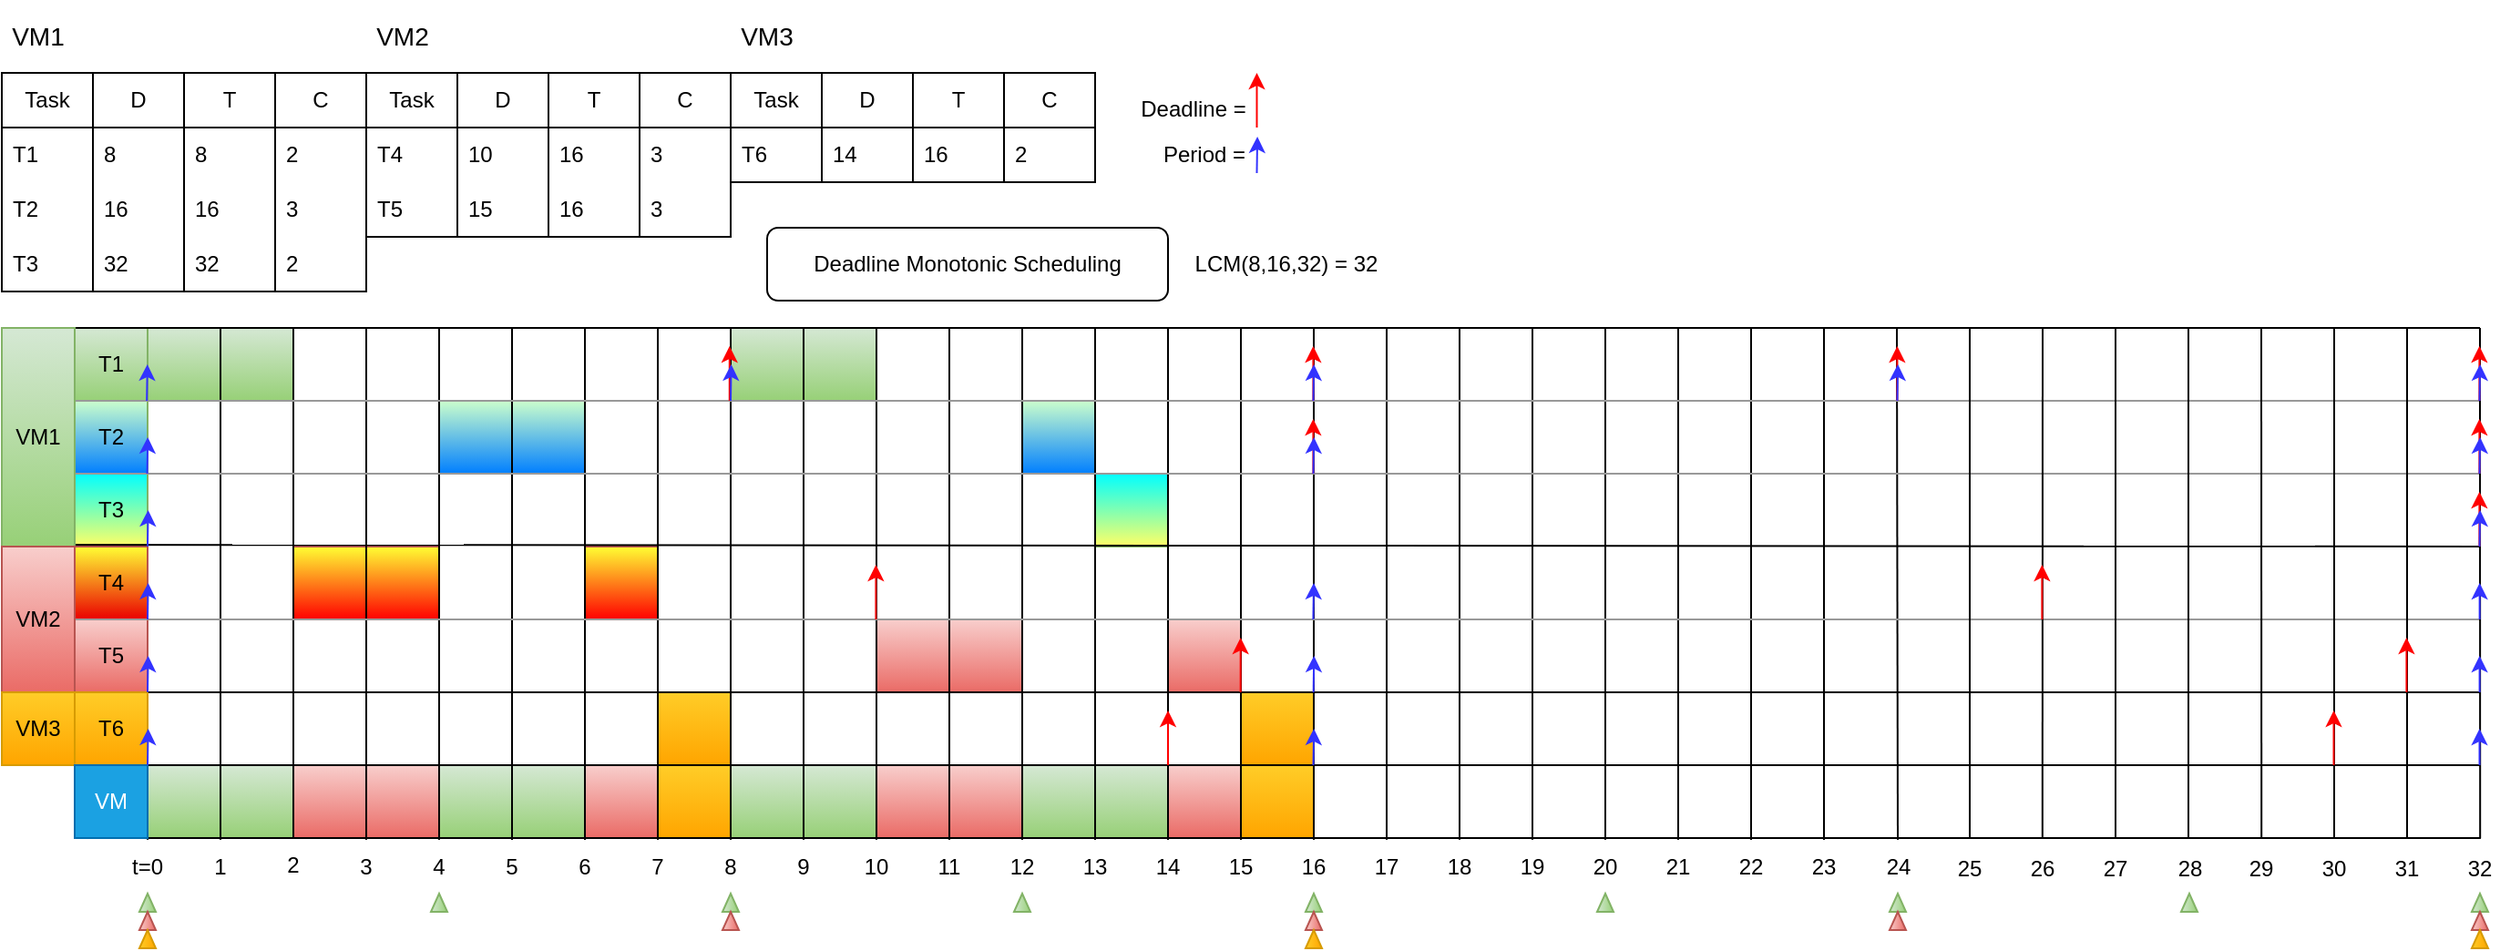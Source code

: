 <mxfile version="22.1.2" type="device">
  <diagram name="Sida-1" id="GobTt-RS--pORhR9vmgH">
    <mxGraphModel dx="1833" dy="1348" grid="1" gridSize="10" guides="1" tooltips="1" connect="1" arrows="1" fold="1" page="1" pageScale="1" pageWidth="827" pageHeight="1169" math="0" shadow="0">
      <root>
        <mxCell id="0" />
        <mxCell id="1" parent="0" />
        <mxCell id="44WOxGmHKzuXjckWjRpJ-159" value="" style="rounded=0;whiteSpace=wrap;html=1;fillColor=#ffcd28;gradientColor=#ffa500;strokeColor=#d79b00;" vertex="1" parent="1">
          <mxGeometry x="720" y="480" width="40" height="40" as="geometry" />
        </mxCell>
        <mxCell id="44WOxGmHKzuXjckWjRpJ-158" value="" style="rounded=0;whiteSpace=wrap;html=1;fillColor=#ffcd28;gradientColor=#ffa500;strokeColor=#d79b00;" vertex="1" parent="1">
          <mxGeometry x="400" y="480" width="40" height="40" as="geometry" />
        </mxCell>
        <mxCell id="44WOxGmHKzuXjckWjRpJ-157" value="" style="rounded=0;whiteSpace=wrap;html=1;fillColor=#f8cecc;gradientColor=#ea6b66;strokeColor=#b85450;" vertex="1" parent="1">
          <mxGeometry x="680" y="440" width="40" height="40" as="geometry" />
        </mxCell>
        <mxCell id="44WOxGmHKzuXjckWjRpJ-156" value="" style="rounded=0;whiteSpace=wrap;html=1;fillColor=#f8cecc;gradientColor=#ea6b66;strokeColor=#b85450;" vertex="1" parent="1">
          <mxGeometry x="520" y="440" width="80" height="40" as="geometry" />
        </mxCell>
        <mxCell id="44WOxGmHKzuXjckWjRpJ-155" value="" style="text;html=1;strokeColor=#82b366;fillColor=#00FFFF;align=center;verticalAlign=middle;whiteSpace=wrap;rounded=0;gradientColor=#FFFF66;" vertex="1" parent="1">
          <mxGeometry x="640" y="360" width="40" height="40" as="geometry" />
        </mxCell>
        <mxCell id="44WOxGmHKzuXjckWjRpJ-154" value="" style="rounded=0;whiteSpace=wrap;html=1;fillColor=#d5e8d4;gradientColor=#97d077;strokeColor=#82b366;" vertex="1" parent="1">
          <mxGeometry x="440" y="280" width="80" height="40" as="geometry" />
        </mxCell>
        <mxCell id="44WOxGmHKzuXjckWjRpJ-151" value="" style="text;html=1;strokeColor=#82b366;fillColor=#CCFFCC;align=center;verticalAlign=middle;whiteSpace=wrap;rounded=0;gradientColor=#007FFF;" vertex="1" parent="1">
          <mxGeometry x="600" y="320" width="40" height="40" as="geometry" />
        </mxCell>
        <mxCell id="44WOxGmHKzuXjckWjRpJ-150" value="" style="text;html=1;strokeColor=#82b366;fillColor=#CCFFCC;align=center;verticalAlign=middle;whiteSpace=wrap;rounded=0;gradientColor=#007FFF;" vertex="1" parent="1">
          <mxGeometry x="280" y="320" width="80" height="40" as="geometry" />
        </mxCell>
        <mxCell id="44WOxGmHKzuXjckWjRpJ-148" value="" style="rounded=0;whiteSpace=wrap;html=1;fillColor=#FFFF33;gradientColor=#FF0000;strokeColor=#b85450;" vertex="1" parent="1">
          <mxGeometry x="360" y="400" width="40" height="40" as="geometry" />
        </mxCell>
        <mxCell id="44WOxGmHKzuXjckWjRpJ-147" value="" style="rounded=0;whiteSpace=wrap;html=1;fillColor=#FFFF33;gradientColor=#FF0000;strokeColor=#b85450;" vertex="1" parent="1">
          <mxGeometry x="200" y="400" width="80" height="40" as="geometry" />
        </mxCell>
        <mxCell id="44WOxGmHKzuXjckWjRpJ-140" value="" style="rounded=0;whiteSpace=wrap;html=1;fillColor=#d5e8d4;gradientColor=#97d077;strokeColor=#82b366;" vertex="1" parent="1">
          <mxGeometry x="120" y="280" width="80" height="40" as="geometry" />
        </mxCell>
        <mxCell id="44WOxGmHKzuXjckWjRpJ-139" value="" style="rounded=0;whiteSpace=wrap;html=1;fillColor=#ffcd28;gradientColor=#ffa500;strokeColor=#d79b00;" vertex="1" parent="1">
          <mxGeometry x="720" y="520" width="40" height="40" as="geometry" />
        </mxCell>
        <mxCell id="44WOxGmHKzuXjckWjRpJ-138" value="" style="rounded=0;whiteSpace=wrap;html=1;fillColor=#f8cecc;gradientColor=#ea6b66;strokeColor=#b85450;" vertex="1" parent="1">
          <mxGeometry x="680" y="520" width="40" height="40" as="geometry" />
        </mxCell>
        <mxCell id="44WOxGmHKzuXjckWjRpJ-137" value="" style="rounded=0;whiteSpace=wrap;html=1;fillColor=#d5e8d4;gradientColor=#97d077;strokeColor=#82b366;" vertex="1" parent="1">
          <mxGeometry x="600" y="520" width="80" height="40" as="geometry" />
        </mxCell>
        <mxCell id="44WOxGmHKzuXjckWjRpJ-136" value="" style="rounded=0;whiteSpace=wrap;html=1;fillColor=#f8cecc;gradientColor=#ea6b66;strokeColor=#b85450;" vertex="1" parent="1">
          <mxGeometry x="520" y="520" width="80" height="40" as="geometry" />
        </mxCell>
        <mxCell id="44WOxGmHKzuXjckWjRpJ-135" value="" style="rounded=0;whiteSpace=wrap;html=1;fillColor=#d5e8d4;gradientColor=#97d077;strokeColor=#82b366;" vertex="1" parent="1">
          <mxGeometry x="440" y="520" width="80" height="40" as="geometry" />
        </mxCell>
        <mxCell id="44WOxGmHKzuXjckWjRpJ-134" value="" style="rounded=0;whiteSpace=wrap;html=1;fillColor=#ffcd28;gradientColor=#ffa500;strokeColor=#d79b00;" vertex="1" parent="1">
          <mxGeometry x="400" y="520" width="40" height="40" as="geometry" />
        </mxCell>
        <mxCell id="44WOxGmHKzuXjckWjRpJ-133" value="" style="rounded=0;whiteSpace=wrap;html=1;fillColor=#f8cecc;gradientColor=#ea6b66;strokeColor=#b85450;" vertex="1" parent="1">
          <mxGeometry x="360" y="520" width="40" height="40" as="geometry" />
        </mxCell>
        <mxCell id="44WOxGmHKzuXjckWjRpJ-132" value="" style="rounded=0;whiteSpace=wrap;html=1;fillColor=#d5e8d4;gradientColor=#97d077;strokeColor=#82b366;" vertex="1" parent="1">
          <mxGeometry x="280" y="520" width="80" height="40" as="geometry" />
        </mxCell>
        <mxCell id="44WOxGmHKzuXjckWjRpJ-131" value="" style="rounded=0;whiteSpace=wrap;html=1;fillColor=#f8cecc;gradientColor=#ea6b66;strokeColor=#b85450;" vertex="1" parent="1">
          <mxGeometry x="200" y="520" width="80" height="40" as="geometry" />
        </mxCell>
        <mxCell id="44WOxGmHKzuXjckWjRpJ-128" value="" style="rounded=0;whiteSpace=wrap;html=1;fillColor=#d5e8d4;gradientColor=#97d077;strokeColor=#82b366;" vertex="1" parent="1">
          <mxGeometry x="120" y="520" width="80" height="40" as="geometry" />
        </mxCell>
        <mxCell id="tpsmbxpAlYxkeYRu7eqF-1" value="" style="endArrow=none;html=1;rounded=0;exitX=0.5;exitY=0;exitDx=0;exitDy=0;" parent="1" source="tpsmbxpAlYxkeYRu7eqF-59" edge="1">
          <mxGeometry width="50" height="50" relative="1" as="geometry">
            <mxPoint x="120" y="440" as="sourcePoint" />
            <mxPoint x="120" y="280" as="targetPoint" />
            <Array as="points" />
          </mxGeometry>
        </mxCell>
        <mxCell id="tpsmbxpAlYxkeYRu7eqF-2" value="" style="endArrow=none;html=1;rounded=0;exitX=0.5;exitY=0;exitDx=0;exitDy=0;" parent="1" source="tpsmbxpAlYxkeYRu7eqF-60" edge="1">
          <mxGeometry width="50" height="50" relative="1" as="geometry">
            <mxPoint x="160" y="440" as="sourcePoint" />
            <mxPoint x="160" y="280" as="targetPoint" />
            <Array as="points" />
          </mxGeometry>
        </mxCell>
        <mxCell id="tpsmbxpAlYxkeYRu7eqF-3" value="" style="endArrow=none;html=1;rounded=0;exitX=0.5;exitY=0;exitDx=0;exitDy=0;" parent="1" source="tpsmbxpAlYxkeYRu7eqF-61" edge="1">
          <mxGeometry width="50" height="50" relative="1" as="geometry">
            <mxPoint x="200" y="440" as="sourcePoint" />
            <mxPoint x="200" y="280" as="targetPoint" />
            <Array as="points" />
          </mxGeometry>
        </mxCell>
        <mxCell id="tpsmbxpAlYxkeYRu7eqF-4" value="" style="endArrow=none;html=1;rounded=0;exitX=0.5;exitY=0;exitDx=0;exitDy=0;" parent="1" source="tpsmbxpAlYxkeYRu7eqF-62" edge="1">
          <mxGeometry width="50" height="50" relative="1" as="geometry">
            <mxPoint x="240" y="440" as="sourcePoint" />
            <mxPoint x="240" y="280" as="targetPoint" />
            <Array as="points" />
          </mxGeometry>
        </mxCell>
        <mxCell id="tpsmbxpAlYxkeYRu7eqF-5" value="" style="endArrow=none;html=1;rounded=0;exitX=0.5;exitY=0;exitDx=0;exitDy=0;" parent="1" source="tpsmbxpAlYxkeYRu7eqF-63" edge="1">
          <mxGeometry width="50" height="50" relative="1" as="geometry">
            <mxPoint x="280" y="440" as="sourcePoint" />
            <mxPoint x="280" y="280" as="targetPoint" />
            <Array as="points" />
          </mxGeometry>
        </mxCell>
        <mxCell id="tpsmbxpAlYxkeYRu7eqF-6" value="" style="endArrow=none;html=1;rounded=0;exitX=0.5;exitY=0;exitDx=0;exitDy=0;" parent="1" source="tpsmbxpAlYxkeYRu7eqF-64" edge="1">
          <mxGeometry width="50" height="50" relative="1" as="geometry">
            <mxPoint x="320" y="440" as="sourcePoint" />
            <mxPoint x="320" y="280" as="targetPoint" />
            <Array as="points" />
          </mxGeometry>
        </mxCell>
        <mxCell id="tpsmbxpAlYxkeYRu7eqF-7" value="" style="endArrow=none;html=1;rounded=0;exitX=0.5;exitY=0;exitDx=0;exitDy=0;" parent="1" source="tpsmbxpAlYxkeYRu7eqF-65" edge="1">
          <mxGeometry width="50" height="50" relative="1" as="geometry">
            <mxPoint x="360" y="440" as="sourcePoint" />
            <mxPoint x="360" y="280" as="targetPoint" />
            <Array as="points" />
          </mxGeometry>
        </mxCell>
        <mxCell id="tpsmbxpAlYxkeYRu7eqF-8" value="" style="endArrow=none;html=1;rounded=0;exitX=0.5;exitY=0;exitDx=0;exitDy=0;" parent="1" source="tpsmbxpAlYxkeYRu7eqF-66" edge="1">
          <mxGeometry width="50" height="50" relative="1" as="geometry">
            <mxPoint x="400" y="440" as="sourcePoint" />
            <mxPoint x="400" y="280" as="targetPoint" />
            <Array as="points" />
          </mxGeometry>
        </mxCell>
        <mxCell id="tpsmbxpAlYxkeYRu7eqF-9" value="" style="endArrow=none;html=1;rounded=0;exitX=0.5;exitY=0;exitDx=0;exitDy=0;" parent="1" source="tpsmbxpAlYxkeYRu7eqF-67" edge="1">
          <mxGeometry width="50" height="50" relative="1" as="geometry">
            <mxPoint x="440" y="440" as="sourcePoint" />
            <mxPoint x="440" y="280" as="targetPoint" />
            <Array as="points" />
          </mxGeometry>
        </mxCell>
        <mxCell id="tpsmbxpAlYxkeYRu7eqF-10" value="" style="endArrow=none;html=1;rounded=0;exitX=0.5;exitY=0;exitDx=0;exitDy=0;" parent="1" source="tpsmbxpAlYxkeYRu7eqF-68" edge="1">
          <mxGeometry width="50" height="50" relative="1" as="geometry">
            <mxPoint x="480" y="440" as="sourcePoint" />
            <mxPoint x="480" y="280" as="targetPoint" />
            <Array as="points" />
          </mxGeometry>
        </mxCell>
        <mxCell id="tpsmbxpAlYxkeYRu7eqF-11" value="" style="endArrow=none;html=1;rounded=0;exitX=0.5;exitY=0;exitDx=0;exitDy=0;" parent="1" source="tpsmbxpAlYxkeYRu7eqF-69" edge="1">
          <mxGeometry width="50" height="50" relative="1" as="geometry">
            <mxPoint x="520" y="440" as="sourcePoint" />
            <mxPoint x="520" y="280" as="targetPoint" />
            <Array as="points" />
          </mxGeometry>
        </mxCell>
        <mxCell id="tpsmbxpAlYxkeYRu7eqF-12" value="" style="endArrow=none;html=1;rounded=0;exitX=0.5;exitY=0;exitDx=0;exitDy=0;" parent="1" source="tpsmbxpAlYxkeYRu7eqF-70" edge="1">
          <mxGeometry width="50" height="50" relative="1" as="geometry">
            <mxPoint x="560" y="440" as="sourcePoint" />
            <mxPoint x="560" y="280" as="targetPoint" />
            <Array as="points" />
          </mxGeometry>
        </mxCell>
        <mxCell id="tpsmbxpAlYxkeYRu7eqF-13" value="" style="endArrow=none;html=1;rounded=0;exitX=0.5;exitY=0;exitDx=0;exitDy=0;" parent="1" source="tpsmbxpAlYxkeYRu7eqF-71" edge="1">
          <mxGeometry width="50" height="50" relative="1" as="geometry">
            <mxPoint x="600" y="440" as="sourcePoint" />
            <mxPoint x="600" y="280" as="targetPoint" />
            <Array as="points" />
          </mxGeometry>
        </mxCell>
        <mxCell id="tpsmbxpAlYxkeYRu7eqF-14" value="" style="endArrow=none;html=1;rounded=0;exitX=0.5;exitY=0;exitDx=0;exitDy=0;" parent="1" source="tpsmbxpAlYxkeYRu7eqF-72" edge="1">
          <mxGeometry width="50" height="50" relative="1" as="geometry">
            <mxPoint x="640" y="440" as="sourcePoint" />
            <mxPoint x="640" y="280" as="targetPoint" />
            <Array as="points" />
          </mxGeometry>
        </mxCell>
        <mxCell id="tpsmbxpAlYxkeYRu7eqF-15" value="" style="endArrow=none;html=1;rounded=0;exitX=0.5;exitY=0;exitDx=0;exitDy=0;" parent="1" source="tpsmbxpAlYxkeYRu7eqF-73" edge="1">
          <mxGeometry width="50" height="50" relative="1" as="geometry">
            <mxPoint x="680" y="440" as="sourcePoint" />
            <mxPoint x="680" y="280" as="targetPoint" />
            <Array as="points" />
          </mxGeometry>
        </mxCell>
        <mxCell id="tpsmbxpAlYxkeYRu7eqF-16" value="" style="endArrow=none;html=1;rounded=0;exitX=0.5;exitY=0;exitDx=0;exitDy=0;" parent="1" source="tpsmbxpAlYxkeYRu7eqF-74" edge="1">
          <mxGeometry width="50" height="50" relative="1" as="geometry">
            <mxPoint x="720" y="440" as="sourcePoint" />
            <mxPoint x="720" y="280" as="targetPoint" />
            <Array as="points" />
          </mxGeometry>
        </mxCell>
        <mxCell id="tpsmbxpAlYxkeYRu7eqF-17" value="" style="endArrow=none;html=1;rounded=0;exitX=0.5;exitY=0;exitDx=0;exitDy=0;" parent="1" source="tpsmbxpAlYxkeYRu7eqF-75" edge="1">
          <mxGeometry width="50" height="50" relative="1" as="geometry">
            <mxPoint x="760" y="440" as="sourcePoint" />
            <mxPoint x="760" y="280" as="targetPoint" />
            <Array as="points" />
          </mxGeometry>
        </mxCell>
        <mxCell id="tpsmbxpAlYxkeYRu7eqF-18" value="" style="endArrow=none;html=1;rounded=0;exitX=0.5;exitY=0;exitDx=0;exitDy=0;" parent="1" source="tpsmbxpAlYxkeYRu7eqF-76" edge="1">
          <mxGeometry width="50" height="50" relative="1" as="geometry">
            <mxPoint x="800" y="440" as="sourcePoint" />
            <mxPoint x="800" y="280" as="targetPoint" />
            <Array as="points" />
          </mxGeometry>
        </mxCell>
        <mxCell id="tpsmbxpAlYxkeYRu7eqF-19" value="" style="endArrow=none;html=1;rounded=0;exitX=0.5;exitY=0;exitDx=0;exitDy=0;" parent="1" source="tpsmbxpAlYxkeYRu7eqF-77" edge="1">
          <mxGeometry width="50" height="50" relative="1" as="geometry">
            <mxPoint x="840" y="440" as="sourcePoint" />
            <mxPoint x="840" y="280" as="targetPoint" />
            <Array as="points" />
          </mxGeometry>
        </mxCell>
        <mxCell id="tpsmbxpAlYxkeYRu7eqF-20" value="" style="endArrow=none;html=1;rounded=0;exitX=0.5;exitY=0;exitDx=0;exitDy=0;" parent="1" source="tpsmbxpAlYxkeYRu7eqF-78" edge="1">
          <mxGeometry width="50" height="50" relative="1" as="geometry">
            <mxPoint x="880" y="440" as="sourcePoint" />
            <mxPoint x="880" y="280" as="targetPoint" />
            <Array as="points" />
          </mxGeometry>
        </mxCell>
        <mxCell id="tpsmbxpAlYxkeYRu7eqF-21" value="" style="endArrow=none;html=1;rounded=0;exitX=0.5;exitY=0;exitDx=0;exitDy=0;" parent="1" source="tpsmbxpAlYxkeYRu7eqF-79" edge="1">
          <mxGeometry width="50" height="50" relative="1" as="geometry">
            <mxPoint x="920" y="440" as="sourcePoint" />
            <mxPoint x="920" y="280" as="targetPoint" />
            <Array as="points" />
          </mxGeometry>
        </mxCell>
        <mxCell id="tpsmbxpAlYxkeYRu7eqF-22" value="" style="endArrow=none;html=1;rounded=0;exitX=0.5;exitY=0;exitDx=0;exitDy=0;" parent="1" source="tpsmbxpAlYxkeYRu7eqF-80" edge="1">
          <mxGeometry width="50" height="50" relative="1" as="geometry">
            <mxPoint x="960" y="440" as="sourcePoint" />
            <mxPoint x="960" y="280" as="targetPoint" />
            <Array as="points" />
          </mxGeometry>
        </mxCell>
        <mxCell id="tpsmbxpAlYxkeYRu7eqF-23" value="" style="endArrow=none;html=1;rounded=0;exitX=0.5;exitY=0;exitDx=0;exitDy=0;" parent="1" source="tpsmbxpAlYxkeYRu7eqF-81" edge="1">
          <mxGeometry width="50" height="50" relative="1" as="geometry">
            <mxPoint x="1000" y="440" as="sourcePoint" />
            <mxPoint x="1000" y="280" as="targetPoint" />
            <Array as="points" />
          </mxGeometry>
        </mxCell>
        <mxCell id="tpsmbxpAlYxkeYRu7eqF-24" value="" style="endArrow=none;html=1;rounded=0;exitX=0.5;exitY=0;exitDx=0;exitDy=0;" parent="1" source="tpsmbxpAlYxkeYRu7eqF-82" edge="1">
          <mxGeometry width="50" height="50" relative="1" as="geometry">
            <mxPoint x="1040" y="440" as="sourcePoint" />
            <mxPoint x="1040" y="280" as="targetPoint" />
            <Array as="points" />
          </mxGeometry>
        </mxCell>
        <mxCell id="tpsmbxpAlYxkeYRu7eqF-25" value="" style="endArrow=none;html=1;rounded=0;exitX=0.5;exitY=0;exitDx=0;exitDy=0;" parent="1" source="tpsmbxpAlYxkeYRu7eqF-83" edge="1">
          <mxGeometry width="50" height="50" relative="1" as="geometry">
            <mxPoint x="1080" y="440" as="sourcePoint" />
            <mxPoint x="1080" y="280" as="targetPoint" />
            <Array as="points" />
          </mxGeometry>
        </mxCell>
        <mxCell id="tpsmbxpAlYxkeYRu7eqF-32" value="T1" style="text;html=1;strokeColor=#82b366;fillColor=#d5e8d4;align=center;verticalAlign=middle;whiteSpace=wrap;rounded=0;gradientColor=#97d077;" parent="1" vertex="1">
          <mxGeometry x="80" y="280" width="40" height="40" as="geometry" />
        </mxCell>
        <mxCell id="tpsmbxpAlYxkeYRu7eqF-33" value="T2" style="text;html=1;strokeColor=#82b366;fillColor=#CCFFCC;align=center;verticalAlign=middle;whiteSpace=wrap;rounded=0;gradientColor=#007FFF;" parent="1" vertex="1">
          <mxGeometry x="80" y="320" width="40" height="40" as="geometry" />
        </mxCell>
        <mxCell id="tpsmbxpAlYxkeYRu7eqF-34" value="T3" style="text;html=1;strokeColor=#82b366;fillColor=#00FFFF;align=center;verticalAlign=middle;whiteSpace=wrap;rounded=0;gradientColor=#FFFF66;" parent="1" vertex="1">
          <mxGeometry x="80" y="360" width="40" height="40" as="geometry" />
        </mxCell>
        <mxCell id="tpsmbxpAlYxkeYRu7eqF-35" value="Task" style="swimlane;fontStyle=0;childLayout=stackLayout;horizontal=1;startSize=30;horizontalStack=0;resizeParent=1;resizeParentMax=0;resizeLast=0;collapsible=1;marginBottom=0;whiteSpace=wrap;html=1;align=center;" parent="1" vertex="1">
          <mxGeometry x="40" y="140" width="50" height="120" as="geometry" />
        </mxCell>
        <mxCell id="tpsmbxpAlYxkeYRu7eqF-36" value="T1" style="text;strokeColor=none;fillColor=none;align=left;verticalAlign=middle;spacingLeft=4;spacingRight=4;overflow=hidden;points=[[0,0.5],[1,0.5]];portConstraint=eastwest;rotatable=0;whiteSpace=wrap;html=1;" parent="tpsmbxpAlYxkeYRu7eqF-35" vertex="1">
          <mxGeometry y="30" width="50" height="30" as="geometry" />
        </mxCell>
        <mxCell id="tpsmbxpAlYxkeYRu7eqF-37" value="T2" style="text;strokeColor=none;fillColor=none;align=left;verticalAlign=middle;spacingLeft=4;spacingRight=4;overflow=hidden;points=[[0,0.5],[1,0.5]];portConstraint=eastwest;rotatable=0;whiteSpace=wrap;html=1;" parent="tpsmbxpAlYxkeYRu7eqF-35" vertex="1">
          <mxGeometry y="60" width="50" height="30" as="geometry" />
        </mxCell>
        <mxCell id="tpsmbxpAlYxkeYRu7eqF-38" value="T3" style="text;strokeColor=none;fillColor=none;align=left;verticalAlign=middle;spacingLeft=4;spacingRight=4;overflow=hidden;points=[[0,0.5],[1,0.5]];portConstraint=eastwest;rotatable=0;whiteSpace=wrap;html=1;" parent="tpsmbxpAlYxkeYRu7eqF-35" vertex="1">
          <mxGeometry y="90" width="50" height="30" as="geometry" />
        </mxCell>
        <mxCell id="tpsmbxpAlYxkeYRu7eqF-39" value="T" style="swimlane;fontStyle=0;childLayout=stackLayout;horizontal=1;startSize=30;horizontalStack=0;resizeParent=1;resizeParentMax=0;resizeLast=0;collapsible=1;marginBottom=0;whiteSpace=wrap;html=1;" parent="1" vertex="1">
          <mxGeometry x="140" y="140" width="50" height="120" as="geometry" />
        </mxCell>
        <mxCell id="tpsmbxpAlYxkeYRu7eqF-40" value="8" style="text;strokeColor=none;fillColor=none;align=left;verticalAlign=middle;spacingLeft=4;spacingRight=4;overflow=hidden;points=[[0,0.5],[1,0.5]];portConstraint=eastwest;rotatable=0;whiteSpace=wrap;html=1;" parent="tpsmbxpAlYxkeYRu7eqF-39" vertex="1">
          <mxGeometry y="30" width="50" height="30" as="geometry" />
        </mxCell>
        <mxCell id="tpsmbxpAlYxkeYRu7eqF-41" value="16" style="text;strokeColor=none;fillColor=none;align=left;verticalAlign=middle;spacingLeft=4;spacingRight=4;overflow=hidden;points=[[0,0.5],[1,0.5]];portConstraint=eastwest;rotatable=0;whiteSpace=wrap;html=1;" parent="tpsmbxpAlYxkeYRu7eqF-39" vertex="1">
          <mxGeometry y="60" width="50" height="30" as="geometry" />
        </mxCell>
        <mxCell id="tpsmbxpAlYxkeYRu7eqF-42" value="32" style="text;strokeColor=none;fillColor=none;align=left;verticalAlign=middle;spacingLeft=4;spacingRight=4;overflow=hidden;points=[[0,0.5],[1,0.5]];portConstraint=eastwest;rotatable=0;whiteSpace=wrap;html=1;" parent="tpsmbxpAlYxkeYRu7eqF-39" vertex="1">
          <mxGeometry y="90" width="50" height="30" as="geometry" />
        </mxCell>
        <mxCell id="tpsmbxpAlYxkeYRu7eqF-43" value="D" style="swimlane;fontStyle=0;childLayout=stackLayout;horizontal=1;startSize=30;horizontalStack=0;resizeParent=1;resizeParentMax=0;resizeLast=0;collapsible=1;marginBottom=0;whiteSpace=wrap;html=1;" parent="1" vertex="1">
          <mxGeometry x="90" y="140" width="50" height="120" as="geometry" />
        </mxCell>
        <mxCell id="tpsmbxpAlYxkeYRu7eqF-44" value="8" style="text;strokeColor=none;fillColor=none;align=left;verticalAlign=middle;spacingLeft=4;spacingRight=4;overflow=hidden;points=[[0,0.5],[1,0.5]];portConstraint=eastwest;rotatable=0;whiteSpace=wrap;html=1;" parent="tpsmbxpAlYxkeYRu7eqF-43" vertex="1">
          <mxGeometry y="30" width="50" height="30" as="geometry" />
        </mxCell>
        <mxCell id="tpsmbxpAlYxkeYRu7eqF-45" value="16" style="text;strokeColor=none;fillColor=none;align=left;verticalAlign=middle;spacingLeft=4;spacingRight=4;overflow=hidden;points=[[0,0.5],[1,0.5]];portConstraint=eastwest;rotatable=0;whiteSpace=wrap;html=1;" parent="tpsmbxpAlYxkeYRu7eqF-43" vertex="1">
          <mxGeometry y="60" width="50" height="30" as="geometry" />
        </mxCell>
        <mxCell id="tpsmbxpAlYxkeYRu7eqF-46" value="32" style="text;strokeColor=none;fillColor=none;align=left;verticalAlign=middle;spacingLeft=4;spacingRight=4;overflow=hidden;points=[[0,0.5],[1,0.5]];portConstraint=eastwest;rotatable=0;whiteSpace=wrap;html=1;" parent="tpsmbxpAlYxkeYRu7eqF-43" vertex="1">
          <mxGeometry y="90" width="50" height="30" as="geometry" />
        </mxCell>
        <mxCell id="tpsmbxpAlYxkeYRu7eqF-47" value="LCM(8,16,32) = 32" style="text;html=1;strokeColor=none;fillColor=none;align=center;verticalAlign=middle;whiteSpace=wrap;rounded=0;" parent="1" vertex="1">
          <mxGeometry x="690.0" y="230" width="110" height="30" as="geometry" />
        </mxCell>
        <mxCell id="tpsmbxpAlYxkeYRu7eqF-58" value="&lt;font style=&quot;font-size: 14px;&quot;&gt;VM1&lt;/font&gt;" style="text;html=1;strokeColor=none;fillColor=none;align=center;verticalAlign=middle;whiteSpace=wrap;rounded=0;" parent="1" vertex="1">
          <mxGeometry x="40" y="100" width="40" height="40" as="geometry" />
        </mxCell>
        <mxCell id="tpsmbxpAlYxkeYRu7eqF-59" value="t=0" style="text;html=1;strokeColor=none;fillColor=none;align=center;verticalAlign=middle;whiteSpace=wrap;rounded=0;" parent="1" vertex="1">
          <mxGeometry x="100" y="561" width="40" height="30" as="geometry" />
        </mxCell>
        <mxCell id="tpsmbxpAlYxkeYRu7eqF-60" value="1" style="text;html=1;strokeColor=none;fillColor=none;align=center;verticalAlign=middle;whiteSpace=wrap;rounded=0;" parent="1" vertex="1">
          <mxGeometry x="150" y="561" width="20" height="30" as="geometry" />
        </mxCell>
        <mxCell id="tpsmbxpAlYxkeYRu7eqF-61" value="2" style="text;html=1;strokeColor=none;fillColor=none;align=center;verticalAlign=middle;whiteSpace=wrap;rounded=0;" parent="1" vertex="1">
          <mxGeometry x="190" y="560" width="20" height="30" as="geometry" />
        </mxCell>
        <mxCell id="tpsmbxpAlYxkeYRu7eqF-62" value="3" style="text;html=1;strokeColor=none;fillColor=none;align=center;verticalAlign=middle;whiteSpace=wrap;rounded=0;" parent="1" vertex="1">
          <mxGeometry x="230" y="561" width="20" height="30" as="geometry" />
        </mxCell>
        <mxCell id="tpsmbxpAlYxkeYRu7eqF-63" value="4" style="text;html=1;strokeColor=none;fillColor=none;align=center;verticalAlign=middle;whiteSpace=wrap;rounded=0;" parent="1" vertex="1">
          <mxGeometry x="270" y="561" width="20" height="30" as="geometry" />
        </mxCell>
        <mxCell id="tpsmbxpAlYxkeYRu7eqF-64" value="5" style="text;html=1;strokeColor=none;fillColor=none;align=center;verticalAlign=middle;whiteSpace=wrap;rounded=0;" parent="1" vertex="1">
          <mxGeometry x="310" y="561" width="20" height="30" as="geometry" />
        </mxCell>
        <mxCell id="tpsmbxpAlYxkeYRu7eqF-65" value="6" style="text;html=1;strokeColor=none;fillColor=none;align=center;verticalAlign=middle;whiteSpace=wrap;rounded=0;" parent="1" vertex="1">
          <mxGeometry x="350" y="561" width="20" height="30" as="geometry" />
        </mxCell>
        <mxCell id="tpsmbxpAlYxkeYRu7eqF-66" value="7" style="text;html=1;strokeColor=none;fillColor=none;align=center;verticalAlign=middle;whiteSpace=wrap;rounded=0;" parent="1" vertex="1">
          <mxGeometry x="390" y="561" width="20" height="30" as="geometry" />
        </mxCell>
        <mxCell id="tpsmbxpAlYxkeYRu7eqF-67" value="8" style="text;html=1;strokeColor=none;fillColor=none;align=center;verticalAlign=middle;whiteSpace=wrap;rounded=0;" parent="1" vertex="1">
          <mxGeometry x="430" y="561" width="20" height="30" as="geometry" />
        </mxCell>
        <mxCell id="tpsmbxpAlYxkeYRu7eqF-68" value="9" style="text;html=1;strokeColor=none;fillColor=none;align=center;verticalAlign=middle;whiteSpace=wrap;rounded=0;" parent="1" vertex="1">
          <mxGeometry x="470" y="561" width="20" height="30" as="geometry" />
        </mxCell>
        <mxCell id="tpsmbxpAlYxkeYRu7eqF-69" value="10" style="text;html=1;strokeColor=none;fillColor=none;align=center;verticalAlign=middle;whiteSpace=wrap;rounded=0;" parent="1" vertex="1">
          <mxGeometry x="510" y="561" width="20" height="30" as="geometry" />
        </mxCell>
        <mxCell id="tpsmbxpAlYxkeYRu7eqF-70" value="11" style="text;html=1;strokeColor=none;fillColor=none;align=center;verticalAlign=middle;whiteSpace=wrap;rounded=0;" parent="1" vertex="1">
          <mxGeometry x="550" y="561" width="20" height="30" as="geometry" />
        </mxCell>
        <mxCell id="tpsmbxpAlYxkeYRu7eqF-71" value="12" style="text;html=1;strokeColor=none;fillColor=none;align=center;verticalAlign=middle;whiteSpace=wrap;rounded=0;" parent="1" vertex="1">
          <mxGeometry x="590" y="561" width="20" height="30" as="geometry" />
        </mxCell>
        <mxCell id="tpsmbxpAlYxkeYRu7eqF-72" value="13" style="text;html=1;strokeColor=none;fillColor=none;align=center;verticalAlign=middle;whiteSpace=wrap;rounded=0;" parent="1" vertex="1">
          <mxGeometry x="630" y="561" width="20" height="30" as="geometry" />
        </mxCell>
        <mxCell id="tpsmbxpAlYxkeYRu7eqF-73" value="14" style="text;html=1;strokeColor=none;fillColor=none;align=center;verticalAlign=middle;whiteSpace=wrap;rounded=0;" parent="1" vertex="1">
          <mxGeometry x="670" y="561" width="20" height="30" as="geometry" />
        </mxCell>
        <mxCell id="tpsmbxpAlYxkeYRu7eqF-74" value="15" style="text;html=1;strokeColor=none;fillColor=none;align=center;verticalAlign=middle;whiteSpace=wrap;rounded=0;" parent="1" vertex="1">
          <mxGeometry x="710" y="561" width="20" height="30" as="geometry" />
        </mxCell>
        <mxCell id="tpsmbxpAlYxkeYRu7eqF-75" value="16" style="text;html=1;strokeColor=none;fillColor=none;align=center;verticalAlign=middle;whiteSpace=wrap;rounded=0;" parent="1" vertex="1">
          <mxGeometry x="750" y="561" width="20" height="30" as="geometry" />
        </mxCell>
        <mxCell id="tpsmbxpAlYxkeYRu7eqF-76" value="17" style="text;html=1;strokeColor=none;fillColor=none;align=center;verticalAlign=middle;whiteSpace=wrap;rounded=0;" parent="1" vertex="1">
          <mxGeometry x="790" y="561" width="20" height="30" as="geometry" />
        </mxCell>
        <mxCell id="tpsmbxpAlYxkeYRu7eqF-77" value="18" style="text;html=1;strokeColor=none;fillColor=none;align=center;verticalAlign=middle;whiteSpace=wrap;rounded=0;" parent="1" vertex="1">
          <mxGeometry x="830" y="561" width="20" height="30" as="geometry" />
        </mxCell>
        <mxCell id="tpsmbxpAlYxkeYRu7eqF-78" value="19" style="text;html=1;strokeColor=none;fillColor=none;align=center;verticalAlign=middle;whiteSpace=wrap;rounded=0;" parent="1" vertex="1">
          <mxGeometry x="870" y="561" width="20" height="30" as="geometry" />
        </mxCell>
        <mxCell id="tpsmbxpAlYxkeYRu7eqF-79" value="20" style="text;html=1;strokeColor=none;fillColor=none;align=center;verticalAlign=middle;whiteSpace=wrap;rounded=0;" parent="1" vertex="1">
          <mxGeometry x="910" y="561" width="20" height="30" as="geometry" />
        </mxCell>
        <mxCell id="tpsmbxpAlYxkeYRu7eqF-80" value="21" style="text;html=1;strokeColor=none;fillColor=none;align=center;verticalAlign=middle;whiteSpace=wrap;rounded=0;" parent="1" vertex="1">
          <mxGeometry x="950" y="561" width="20" height="30" as="geometry" />
        </mxCell>
        <mxCell id="tpsmbxpAlYxkeYRu7eqF-81" value="22" style="text;html=1;strokeColor=none;fillColor=none;align=center;verticalAlign=middle;whiteSpace=wrap;rounded=0;" parent="1" vertex="1">
          <mxGeometry x="990" y="561" width="20" height="30" as="geometry" />
        </mxCell>
        <mxCell id="tpsmbxpAlYxkeYRu7eqF-82" value="23" style="text;html=1;strokeColor=none;fillColor=none;align=center;verticalAlign=middle;whiteSpace=wrap;rounded=0;" parent="1" vertex="1">
          <mxGeometry x="1030" y="561" width="20" height="30" as="geometry" />
        </mxCell>
        <mxCell id="tpsmbxpAlYxkeYRu7eqF-83" value="24" style="text;html=1;strokeColor=none;fillColor=none;align=center;verticalAlign=middle;whiteSpace=wrap;rounded=0;" parent="1" vertex="1">
          <mxGeometry x="1070.5" y="561" width="20" height="30" as="geometry" />
        </mxCell>
        <mxCell id="tpsmbxpAlYxkeYRu7eqF-90" value="T5" style="text;html=1;strokeColor=#b85450;fillColor=#f8cecc;align=center;verticalAlign=middle;whiteSpace=wrap;rounded=0;gradientColor=#ea6b66;" parent="1" vertex="1">
          <mxGeometry x="80" y="440" width="40" height="40" as="geometry" />
        </mxCell>
        <mxCell id="tpsmbxpAlYxkeYRu7eqF-91" value="T4" style="text;html=1;strokeColor=#b85450;fillColor=#FFFF33;align=center;verticalAlign=middle;whiteSpace=wrap;rounded=0;gradientColor=#EA0000;" parent="1" vertex="1">
          <mxGeometry x="80" y="400" width="40" height="40" as="geometry" />
        </mxCell>
        <mxCell id="tpsmbxpAlYxkeYRu7eqF-93" value="" style="endArrow=classic;html=1;rounded=0;strokeColor=#FF0000;" parent="1" edge="1">
          <mxGeometry width="50" height="50" relative="1" as="geometry">
            <mxPoint x="728.75" y="170" as="sourcePoint" />
            <mxPoint x="728.75" y="140" as="targetPoint" />
          </mxGeometry>
        </mxCell>
        <mxCell id="tpsmbxpAlYxkeYRu7eqF-104" value="Deadline =" style="text;html=1;strokeColor=none;fillColor=none;align=center;verticalAlign=middle;whiteSpace=wrap;rounded=0;" parent="1" vertex="1">
          <mxGeometry x="658.75" y="145" width="70" height="30" as="geometry" />
        </mxCell>
        <mxCell id="tpsmbxpAlYxkeYRu7eqF-129" value="" style="endArrow=none;html=1;rounded=0;strokeColor=#999999;" parent="1" edge="1">
          <mxGeometry width="50" height="50" relative="1" as="geometry">
            <mxPoint x="80" y="320" as="sourcePoint" />
            <mxPoint x="1400" y="320" as="targetPoint" />
          </mxGeometry>
        </mxCell>
        <mxCell id="tpsmbxpAlYxkeYRu7eqF-130" value="" style="endArrow=none;html=1;rounded=0;exitX=0;exitY=0;exitDx=0;exitDy=0;strokeColor=#999999;" parent="1" edge="1" source="tpsmbxpAlYxkeYRu7eqF-34">
          <mxGeometry width="50" height="50" relative="1" as="geometry">
            <mxPoint x="40" y="360" as="sourcePoint" />
            <mxPoint x="1400" y="360" as="targetPoint" />
          </mxGeometry>
        </mxCell>
        <mxCell id="tpsmbxpAlYxkeYRu7eqF-131" value="" style="endArrow=none;html=1;rounded=0;" parent="1" edge="1">
          <mxGeometry width="50" height="50" relative="1" as="geometry">
            <mxPoint x="40" y="399" as="sourcePoint" />
            <mxPoint x="1400" y="400" as="targetPoint" />
          </mxGeometry>
        </mxCell>
        <mxCell id="tpsmbxpAlYxkeYRu7eqF-132" value="" style="endArrow=none;html=1;rounded=0;strokeColor=#999999;" parent="1" edge="1">
          <mxGeometry width="50" height="50" relative="1" as="geometry">
            <mxPoint x="80" y="440" as="sourcePoint" />
            <mxPoint x="1400" y="440" as="targetPoint" />
          </mxGeometry>
        </mxCell>
        <mxCell id="tpsmbxpAlYxkeYRu7eqF-133" value="" style="endArrow=none;html=1;rounded=0;" parent="1" edge="1">
          <mxGeometry width="50" height="50" relative="1" as="geometry">
            <mxPoint x="40" y="520" as="sourcePoint" />
            <mxPoint x="1400.46" y="520" as="targetPoint" />
          </mxGeometry>
        </mxCell>
        <mxCell id="tpsmbxpAlYxkeYRu7eqF-134" value="" style="endArrow=none;html=1;rounded=0;" parent="1" edge="1">
          <mxGeometry width="50" height="50" relative="1" as="geometry">
            <mxPoint x="40" y="280" as="sourcePoint" />
            <mxPoint x="1400" y="280" as="targetPoint" />
          </mxGeometry>
        </mxCell>
        <mxCell id="44WOxGmHKzuXjckWjRpJ-1" value="" style="endArrow=none;html=1;rounded=0;" edge="1" parent="1">
          <mxGeometry width="50" height="50" relative="1" as="geometry">
            <mxPoint x="40" y="480" as="sourcePoint" />
            <mxPoint x="1400" y="480" as="targetPoint" />
          </mxGeometry>
        </mxCell>
        <mxCell id="44WOxGmHKzuXjckWjRpJ-2" value="" style="endArrow=none;html=1;rounded=0;" edge="1" parent="1">
          <mxGeometry width="50" height="50" relative="1" as="geometry">
            <mxPoint x="80" y="520" as="sourcePoint" />
            <mxPoint x="80" y="280" as="targetPoint" />
          </mxGeometry>
        </mxCell>
        <mxCell id="44WOxGmHKzuXjckWjRpJ-3" value="" style="endArrow=none;html=1;rounded=0;" edge="1" parent="1">
          <mxGeometry width="50" height="50" relative="1" as="geometry">
            <mxPoint x="40" y="520" as="sourcePoint" />
            <mxPoint x="40" y="280" as="targetPoint" />
          </mxGeometry>
        </mxCell>
        <mxCell id="44WOxGmHKzuXjckWjRpJ-11" value="VM1" style="text;html=1;strokeColor=#82b366;fillColor=#d5e8d4;align=center;verticalAlign=middle;whiteSpace=wrap;rounded=0;gradientColor=#97d077;" vertex="1" parent="1">
          <mxGeometry x="40" y="280" width="40" height="120" as="geometry" />
        </mxCell>
        <mxCell id="44WOxGmHKzuXjckWjRpJ-12" value="VM2" style="text;html=1;strokeColor=#b85450;fillColor=#f8cecc;align=center;verticalAlign=middle;whiteSpace=wrap;rounded=0;gradientColor=#ea6b66;" vertex="1" parent="1">
          <mxGeometry x="40" y="400" width="40" height="80" as="geometry" />
        </mxCell>
        <mxCell id="44WOxGmHKzuXjckWjRpJ-13" value="VM3" style="text;html=1;strokeColor=#d79b00;fillColor=#ffcd28;align=center;verticalAlign=middle;whiteSpace=wrap;rounded=0;gradientColor=#ffa500;" vertex="1" parent="1">
          <mxGeometry x="40" y="480" width="40" height="40" as="geometry" />
        </mxCell>
        <mxCell id="44WOxGmHKzuXjckWjRpJ-15" value="T6" style="text;html=1;strokeColor=#d79b00;fillColor=#ffcd28;align=center;verticalAlign=middle;whiteSpace=wrap;rounded=0;gradientColor=#ffa500;" vertex="1" parent="1">
          <mxGeometry x="80" y="480" width="40" height="40" as="geometry" />
        </mxCell>
        <mxCell id="44WOxGmHKzuXjckWjRpJ-16" value="" style="endArrow=none;html=1;rounded=0;exitX=0.5;exitY=-0.066;exitDx=0;exitDy=0;exitPerimeter=0;" edge="1" parent="1" source="44WOxGmHKzuXjckWjRpJ-27">
          <mxGeometry width="50" height="50" relative="1" as="geometry">
            <mxPoint x="1120" y="600" as="sourcePoint" />
            <mxPoint x="1120" y="280" as="targetPoint" />
            <Array as="points" />
          </mxGeometry>
        </mxCell>
        <mxCell id="44WOxGmHKzuXjckWjRpJ-17" value="" style="endArrow=none;html=1;rounded=0;exitX=0.495;exitY=-0.07;exitDx=0;exitDy=0;exitPerimeter=0;" edge="1" parent="1" source="44WOxGmHKzuXjckWjRpJ-28">
          <mxGeometry width="50" height="50" relative="1" as="geometry">
            <mxPoint x="1160" y="600" as="sourcePoint" />
            <mxPoint x="1160" y="280" as="targetPoint" />
            <Array as="points" />
          </mxGeometry>
        </mxCell>
        <mxCell id="44WOxGmHKzuXjckWjRpJ-18" value="" style="endArrow=none;html=1;rounded=0;exitX=0.5;exitY=-0.066;exitDx=0;exitDy=0;exitPerimeter=0;" edge="1" parent="1" source="44WOxGmHKzuXjckWjRpJ-29">
          <mxGeometry width="50" height="50" relative="1" as="geometry">
            <mxPoint x="1200" y="600" as="sourcePoint" />
            <mxPoint x="1200" y="280" as="targetPoint" />
            <Array as="points" />
          </mxGeometry>
        </mxCell>
        <mxCell id="44WOxGmHKzuXjckWjRpJ-19" value="" style="endArrow=none;html=1;rounded=0;exitX=0.475;exitY=-0.073;exitDx=0;exitDy=0;exitPerimeter=0;" edge="1" parent="1" source="44WOxGmHKzuXjckWjRpJ-30">
          <mxGeometry width="50" height="50" relative="1" as="geometry">
            <mxPoint x="1240" y="600" as="sourcePoint" />
            <mxPoint x="1240" y="280" as="targetPoint" />
            <Array as="points" />
          </mxGeometry>
        </mxCell>
        <mxCell id="44WOxGmHKzuXjckWjRpJ-20" value="" style="endArrow=none;html=1;rounded=0;exitX=0.505;exitY=-0.063;exitDx=0;exitDy=0;exitPerimeter=0;" edge="1" parent="1" source="44WOxGmHKzuXjckWjRpJ-31">
          <mxGeometry width="50" height="50" relative="1" as="geometry">
            <mxPoint x="1280" y="600" as="sourcePoint" />
            <mxPoint x="1280" y="280" as="targetPoint" />
            <Array as="points" />
          </mxGeometry>
        </mxCell>
        <mxCell id="44WOxGmHKzuXjckWjRpJ-21" value="" style="endArrow=none;html=1;rounded=0;exitX=0.5;exitY=-0.07;exitDx=0;exitDy=0;exitPerimeter=0;" edge="1" parent="1" source="44WOxGmHKzuXjckWjRpJ-32">
          <mxGeometry width="50" height="50" relative="1" as="geometry">
            <mxPoint x="1320" y="600" as="sourcePoint" />
            <mxPoint x="1320" y="280" as="targetPoint" />
            <Array as="points" />
          </mxGeometry>
        </mxCell>
        <mxCell id="44WOxGmHKzuXjckWjRpJ-22" value="" style="endArrow=none;html=1;rounded=0;exitX=0.5;exitY=-0.059;exitDx=0;exitDy=0;exitPerimeter=0;" edge="1" parent="1" source="44WOxGmHKzuXjckWjRpJ-33">
          <mxGeometry width="50" height="50" relative="1" as="geometry">
            <mxPoint x="1360" y="600" as="sourcePoint" />
            <mxPoint x="1360" y="280" as="targetPoint" />
            <Array as="points" />
          </mxGeometry>
        </mxCell>
        <mxCell id="44WOxGmHKzuXjckWjRpJ-23" value="" style="endArrow=none;html=1;rounded=0;exitX=0.505;exitY=-0.063;exitDx=0;exitDy=0;exitPerimeter=0;" edge="1" parent="1" source="44WOxGmHKzuXjckWjRpJ-34">
          <mxGeometry width="50" height="50" relative="1" as="geometry">
            <mxPoint x="1400" y="600" as="sourcePoint" />
            <mxPoint x="1400" y="280" as="targetPoint" />
            <Array as="points" />
          </mxGeometry>
        </mxCell>
        <mxCell id="44WOxGmHKzuXjckWjRpJ-27" value="25" style="text;html=1;strokeColor=none;fillColor=none;align=center;verticalAlign=middle;whiteSpace=wrap;rounded=0;" vertex="1" parent="1">
          <mxGeometry x="1110" y="562" width="20" height="30" as="geometry" />
        </mxCell>
        <mxCell id="44WOxGmHKzuXjckWjRpJ-28" value="26" style="text;html=1;strokeColor=none;fillColor=none;align=center;verticalAlign=middle;whiteSpace=wrap;rounded=0;" vertex="1" parent="1">
          <mxGeometry x="1150" y="562" width="20" height="30" as="geometry" />
        </mxCell>
        <mxCell id="44WOxGmHKzuXjckWjRpJ-29" value="27" style="text;html=1;strokeColor=none;fillColor=none;align=center;verticalAlign=middle;whiteSpace=wrap;rounded=0;" vertex="1" parent="1">
          <mxGeometry x="1190" y="562" width="20" height="30" as="geometry" />
        </mxCell>
        <mxCell id="44WOxGmHKzuXjckWjRpJ-30" value="28" style="text;html=1;strokeColor=none;fillColor=none;align=center;verticalAlign=middle;whiteSpace=wrap;rounded=0;" vertex="1" parent="1">
          <mxGeometry x="1230.5" y="562" width="20" height="30" as="geometry" />
        </mxCell>
        <mxCell id="44WOxGmHKzuXjckWjRpJ-31" value="29" style="text;html=1;strokeColor=none;fillColor=none;align=center;verticalAlign=middle;whiteSpace=wrap;rounded=0;" vertex="1" parent="1">
          <mxGeometry x="1270" y="562" width="20" height="30" as="geometry" />
        </mxCell>
        <mxCell id="44WOxGmHKzuXjckWjRpJ-32" value="30" style="text;html=1;strokeColor=none;fillColor=none;align=center;verticalAlign=middle;whiteSpace=wrap;rounded=0;" vertex="1" parent="1">
          <mxGeometry x="1310" y="562" width="20" height="30" as="geometry" />
        </mxCell>
        <mxCell id="44WOxGmHKzuXjckWjRpJ-33" value="31" style="text;html=1;strokeColor=none;fillColor=none;align=center;verticalAlign=middle;whiteSpace=wrap;rounded=0;" vertex="1" parent="1">
          <mxGeometry x="1350" y="562" width="20" height="30" as="geometry" />
        </mxCell>
        <mxCell id="44WOxGmHKzuXjckWjRpJ-34" value="32" style="text;html=1;strokeColor=none;fillColor=none;align=center;verticalAlign=middle;whiteSpace=wrap;rounded=0;" vertex="1" parent="1">
          <mxGeometry x="1390" y="562" width="20" height="30" as="geometry" />
        </mxCell>
        <mxCell id="44WOxGmHKzuXjckWjRpJ-36" value="C" style="swimlane;fontStyle=0;childLayout=stackLayout;horizontal=1;startSize=30;horizontalStack=0;resizeParent=1;resizeParentMax=0;resizeLast=0;collapsible=1;marginBottom=0;whiteSpace=wrap;html=1;" vertex="1" parent="1">
          <mxGeometry x="190" y="140" width="50" height="120" as="geometry" />
        </mxCell>
        <mxCell id="44WOxGmHKzuXjckWjRpJ-37" value="2" style="text;strokeColor=none;fillColor=none;align=left;verticalAlign=middle;spacingLeft=4;spacingRight=4;overflow=hidden;points=[[0,0.5],[1,0.5]];portConstraint=eastwest;rotatable=0;whiteSpace=wrap;html=1;" vertex="1" parent="44WOxGmHKzuXjckWjRpJ-36">
          <mxGeometry y="30" width="50" height="30" as="geometry" />
        </mxCell>
        <mxCell id="44WOxGmHKzuXjckWjRpJ-38" value="3" style="text;strokeColor=none;fillColor=none;align=left;verticalAlign=middle;spacingLeft=4;spacingRight=4;overflow=hidden;points=[[0,0.5],[1,0.5]];portConstraint=eastwest;rotatable=0;whiteSpace=wrap;html=1;" vertex="1" parent="44WOxGmHKzuXjckWjRpJ-36">
          <mxGeometry y="60" width="50" height="30" as="geometry" />
        </mxCell>
        <mxCell id="44WOxGmHKzuXjckWjRpJ-39" value="2" style="text;strokeColor=none;fillColor=none;align=left;verticalAlign=middle;spacingLeft=4;spacingRight=4;overflow=hidden;points=[[0,0.5],[1,0.5]];portConstraint=eastwest;rotatable=0;whiteSpace=wrap;html=1;" vertex="1" parent="44WOxGmHKzuXjckWjRpJ-36">
          <mxGeometry y="90" width="50" height="30" as="geometry" />
        </mxCell>
        <mxCell id="44WOxGmHKzuXjckWjRpJ-40" value="Task" style="swimlane;fontStyle=0;childLayout=stackLayout;horizontal=1;startSize=30;horizontalStack=0;resizeParent=1;resizeParentMax=0;resizeLast=0;collapsible=1;marginBottom=0;whiteSpace=wrap;html=1;align=center;" vertex="1" parent="1">
          <mxGeometry x="240" y="140" width="50" height="90" as="geometry" />
        </mxCell>
        <mxCell id="44WOxGmHKzuXjckWjRpJ-41" value="T4" style="text;strokeColor=none;fillColor=none;align=left;verticalAlign=middle;spacingLeft=4;spacingRight=4;overflow=hidden;points=[[0,0.5],[1,0.5]];portConstraint=eastwest;rotatable=0;whiteSpace=wrap;html=1;" vertex="1" parent="44WOxGmHKzuXjckWjRpJ-40">
          <mxGeometry y="30" width="50" height="30" as="geometry" />
        </mxCell>
        <mxCell id="44WOxGmHKzuXjckWjRpJ-42" value="T5" style="text;strokeColor=none;fillColor=none;align=left;verticalAlign=middle;spacingLeft=4;spacingRight=4;overflow=hidden;points=[[0,0.5],[1,0.5]];portConstraint=eastwest;rotatable=0;whiteSpace=wrap;html=1;" vertex="1" parent="44WOxGmHKzuXjckWjRpJ-40">
          <mxGeometry y="60" width="50" height="30" as="geometry" />
        </mxCell>
        <mxCell id="44WOxGmHKzuXjckWjRpJ-44" value="T" style="swimlane;fontStyle=0;childLayout=stackLayout;horizontal=1;startSize=30;horizontalStack=0;resizeParent=1;resizeParentMax=0;resizeLast=0;collapsible=1;marginBottom=0;whiteSpace=wrap;html=1;" vertex="1" parent="1">
          <mxGeometry x="340" y="140" width="50" height="90" as="geometry" />
        </mxCell>
        <mxCell id="44WOxGmHKzuXjckWjRpJ-45" value="16" style="text;strokeColor=none;fillColor=none;align=left;verticalAlign=middle;spacingLeft=4;spacingRight=4;overflow=hidden;points=[[0,0.5],[1,0.5]];portConstraint=eastwest;rotatable=0;whiteSpace=wrap;html=1;" vertex="1" parent="44WOxGmHKzuXjckWjRpJ-44">
          <mxGeometry y="30" width="50" height="30" as="geometry" />
        </mxCell>
        <mxCell id="44WOxGmHKzuXjckWjRpJ-46" value="16" style="text;strokeColor=none;fillColor=none;align=left;verticalAlign=middle;spacingLeft=4;spacingRight=4;overflow=hidden;points=[[0,0.5],[1,0.5]];portConstraint=eastwest;rotatable=0;whiteSpace=wrap;html=1;" vertex="1" parent="44WOxGmHKzuXjckWjRpJ-44">
          <mxGeometry y="60" width="50" height="30" as="geometry" />
        </mxCell>
        <mxCell id="44WOxGmHKzuXjckWjRpJ-48" value="D" style="swimlane;fontStyle=0;childLayout=stackLayout;horizontal=1;startSize=30;horizontalStack=0;resizeParent=1;resizeParentMax=0;resizeLast=0;collapsible=1;marginBottom=0;whiteSpace=wrap;html=1;" vertex="1" parent="1">
          <mxGeometry x="290" y="140" width="50" height="90" as="geometry" />
        </mxCell>
        <mxCell id="44WOxGmHKzuXjckWjRpJ-49" value="10" style="text;strokeColor=none;fillColor=none;align=left;verticalAlign=middle;spacingLeft=4;spacingRight=4;overflow=hidden;points=[[0,0.5],[1,0.5]];portConstraint=eastwest;rotatable=0;whiteSpace=wrap;html=1;" vertex="1" parent="44WOxGmHKzuXjckWjRpJ-48">
          <mxGeometry y="30" width="50" height="30" as="geometry" />
        </mxCell>
        <mxCell id="44WOxGmHKzuXjckWjRpJ-50" value="15" style="text;strokeColor=none;fillColor=none;align=left;verticalAlign=middle;spacingLeft=4;spacingRight=4;overflow=hidden;points=[[0,0.5],[1,0.5]];portConstraint=eastwest;rotatable=0;whiteSpace=wrap;html=1;" vertex="1" parent="44WOxGmHKzuXjckWjRpJ-48">
          <mxGeometry y="60" width="50" height="30" as="geometry" />
        </mxCell>
        <mxCell id="44WOxGmHKzuXjckWjRpJ-52" value="&lt;font style=&quot;font-size: 14px;&quot;&gt;VM2&lt;/font&gt;" style="text;html=1;strokeColor=none;fillColor=none;align=center;verticalAlign=middle;whiteSpace=wrap;rounded=0;" vertex="1" parent="1">
          <mxGeometry x="240" y="100" width="40" height="40" as="geometry" />
        </mxCell>
        <mxCell id="44WOxGmHKzuXjckWjRpJ-53" value="C" style="swimlane;fontStyle=0;childLayout=stackLayout;horizontal=1;startSize=30;horizontalStack=0;resizeParent=1;resizeParentMax=0;resizeLast=0;collapsible=1;marginBottom=0;whiteSpace=wrap;html=1;" vertex="1" parent="1">
          <mxGeometry x="390" y="140" width="50" height="90" as="geometry" />
        </mxCell>
        <mxCell id="44WOxGmHKzuXjckWjRpJ-54" value="3" style="text;strokeColor=none;fillColor=none;align=left;verticalAlign=middle;spacingLeft=4;spacingRight=4;overflow=hidden;points=[[0,0.5],[1,0.5]];portConstraint=eastwest;rotatable=0;whiteSpace=wrap;html=1;" vertex="1" parent="44WOxGmHKzuXjckWjRpJ-53">
          <mxGeometry y="30" width="50" height="30" as="geometry" />
        </mxCell>
        <mxCell id="44WOxGmHKzuXjckWjRpJ-55" value="3" style="text;strokeColor=none;fillColor=none;align=left;verticalAlign=middle;spacingLeft=4;spacingRight=4;overflow=hidden;points=[[0,0.5],[1,0.5]];portConstraint=eastwest;rotatable=0;whiteSpace=wrap;html=1;" vertex="1" parent="44WOxGmHKzuXjckWjRpJ-53">
          <mxGeometry y="60" width="50" height="30" as="geometry" />
        </mxCell>
        <mxCell id="44WOxGmHKzuXjckWjRpJ-57" value="Task" style="swimlane;fontStyle=0;childLayout=stackLayout;horizontal=1;startSize=30;horizontalStack=0;resizeParent=1;resizeParentMax=0;resizeLast=0;collapsible=1;marginBottom=0;whiteSpace=wrap;html=1;align=center;" vertex="1" parent="1">
          <mxGeometry x="440" y="140" width="50" height="60" as="geometry" />
        </mxCell>
        <mxCell id="44WOxGmHKzuXjckWjRpJ-58" value="T6" style="text;strokeColor=none;fillColor=none;align=left;verticalAlign=middle;spacingLeft=4;spacingRight=4;overflow=hidden;points=[[0,0.5],[1,0.5]];portConstraint=eastwest;rotatable=0;whiteSpace=wrap;html=1;" vertex="1" parent="44WOxGmHKzuXjckWjRpJ-57">
          <mxGeometry y="30" width="50" height="30" as="geometry" />
        </mxCell>
        <mxCell id="44WOxGmHKzuXjckWjRpJ-60" value="T" style="swimlane;fontStyle=0;childLayout=stackLayout;horizontal=1;startSize=30;horizontalStack=0;resizeParent=1;resizeParentMax=0;resizeLast=0;collapsible=1;marginBottom=0;whiteSpace=wrap;html=1;" vertex="1" parent="1">
          <mxGeometry x="540" y="140" width="50" height="60" as="geometry" />
        </mxCell>
        <mxCell id="44WOxGmHKzuXjckWjRpJ-61" value="16" style="text;strokeColor=none;fillColor=none;align=left;verticalAlign=middle;spacingLeft=4;spacingRight=4;overflow=hidden;points=[[0,0.5],[1,0.5]];portConstraint=eastwest;rotatable=0;whiteSpace=wrap;html=1;" vertex="1" parent="44WOxGmHKzuXjckWjRpJ-60">
          <mxGeometry y="30" width="50" height="30" as="geometry" />
        </mxCell>
        <mxCell id="44WOxGmHKzuXjckWjRpJ-63" value="D" style="swimlane;fontStyle=0;childLayout=stackLayout;horizontal=1;startSize=30;horizontalStack=0;resizeParent=1;resizeParentMax=0;resizeLast=0;collapsible=1;marginBottom=0;whiteSpace=wrap;html=1;" vertex="1" parent="1">
          <mxGeometry x="490" y="140" width="50" height="60" as="geometry" />
        </mxCell>
        <mxCell id="44WOxGmHKzuXjckWjRpJ-64" value="14" style="text;strokeColor=none;fillColor=none;align=left;verticalAlign=middle;spacingLeft=4;spacingRight=4;overflow=hidden;points=[[0,0.5],[1,0.5]];portConstraint=eastwest;rotatable=0;whiteSpace=wrap;html=1;" vertex="1" parent="44WOxGmHKzuXjckWjRpJ-63">
          <mxGeometry y="30" width="50" height="30" as="geometry" />
        </mxCell>
        <mxCell id="44WOxGmHKzuXjckWjRpJ-66" value="&lt;font style=&quot;font-size: 14px;&quot;&gt;VM3&lt;/font&gt;" style="text;html=1;strokeColor=none;fillColor=none;align=center;verticalAlign=middle;whiteSpace=wrap;rounded=0;" vertex="1" parent="1">
          <mxGeometry x="440" y="100" width="40" height="40" as="geometry" />
        </mxCell>
        <mxCell id="44WOxGmHKzuXjckWjRpJ-67" value="C" style="swimlane;fontStyle=0;childLayout=stackLayout;horizontal=1;startSize=30;horizontalStack=0;resizeParent=1;resizeParentMax=0;resizeLast=0;collapsible=1;marginBottom=0;whiteSpace=wrap;html=1;" vertex="1" parent="1">
          <mxGeometry x="590" y="140" width="50" height="60" as="geometry" />
        </mxCell>
        <mxCell id="44WOxGmHKzuXjckWjRpJ-68" value="2" style="text;strokeColor=none;fillColor=none;align=left;verticalAlign=middle;spacingLeft=4;spacingRight=4;overflow=hidden;points=[[0,0.5],[1,0.5]];portConstraint=eastwest;rotatable=0;whiteSpace=wrap;html=1;" vertex="1" parent="44WOxGmHKzuXjckWjRpJ-67">
          <mxGeometry y="30" width="50" height="30" as="geometry" />
        </mxCell>
        <mxCell id="44WOxGmHKzuXjckWjRpJ-70" value="Deadline Monotonic Scheduling" style="rounded=1;whiteSpace=wrap;html=1;" vertex="1" parent="1">
          <mxGeometry x="460" y="225" width="220" height="40" as="geometry" />
        </mxCell>
        <mxCell id="44WOxGmHKzuXjckWjRpJ-71" value="" style="endArrow=classic;html=1;rounded=0;strokeColor=#FF0000;" edge="1" parent="1">
          <mxGeometry width="50" height="50" relative="1" as="geometry">
            <mxPoint x="439.39" y="320" as="sourcePoint" />
            <mxPoint x="439.39" y="290" as="targetPoint" />
          </mxGeometry>
        </mxCell>
        <mxCell id="44WOxGmHKzuXjckWjRpJ-72" value="" style="endArrow=classic;html=1;rounded=0;strokeColor=#FF0000;" edge="1" parent="1">
          <mxGeometry width="50" height="50" relative="1" as="geometry">
            <mxPoint x="759.7" y="320" as="sourcePoint" />
            <mxPoint x="759.7" y="290" as="targetPoint" />
          </mxGeometry>
        </mxCell>
        <mxCell id="44WOxGmHKzuXjckWjRpJ-73" value="" style="endArrow=classic;html=1;rounded=0;strokeColor=#FF0000;" edge="1" parent="1">
          <mxGeometry width="50" height="50" relative="1" as="geometry">
            <mxPoint x="1080.2" y="320" as="sourcePoint" />
            <mxPoint x="1080.2" y="290" as="targetPoint" />
          </mxGeometry>
        </mxCell>
        <mxCell id="44WOxGmHKzuXjckWjRpJ-74" value="" style="endArrow=classic;html=1;rounded=0;strokeColor=#FF0000;" edge="1" parent="1">
          <mxGeometry width="50" height="50" relative="1" as="geometry">
            <mxPoint x="1399.7" y="320" as="sourcePoint" />
            <mxPoint x="1399.7" y="290" as="targetPoint" />
          </mxGeometry>
        </mxCell>
        <mxCell id="44WOxGmHKzuXjckWjRpJ-75" value="" style="endArrow=classic;html=1;rounded=0;strokeColor=#FF0000;" edge="1" parent="1">
          <mxGeometry width="50" height="50" relative="1" as="geometry">
            <mxPoint x="1399.7" y="360" as="sourcePoint" />
            <mxPoint x="1399.7" y="330" as="targetPoint" />
          </mxGeometry>
        </mxCell>
        <mxCell id="44WOxGmHKzuXjckWjRpJ-76" value="" style="endArrow=classic;html=1;rounded=0;strokeColor=#FF0000;" edge="1" parent="1">
          <mxGeometry width="50" height="50" relative="1" as="geometry">
            <mxPoint x="1399.7" y="400" as="sourcePoint" />
            <mxPoint x="1399.7" y="370" as="targetPoint" />
          </mxGeometry>
        </mxCell>
        <mxCell id="44WOxGmHKzuXjckWjRpJ-80" value="" style="endArrow=classic;html=1;rounded=0;strokeColor=#FF0000;" edge="1" parent="1">
          <mxGeometry width="50" height="50" relative="1" as="geometry">
            <mxPoint x="759.7" y="360" as="sourcePoint" />
            <mxPoint x="759.7" y="330" as="targetPoint" />
          </mxGeometry>
        </mxCell>
        <mxCell id="44WOxGmHKzuXjckWjRpJ-81" value="" style="endArrow=classic;html=1;rounded=0;strokeColor=#FF0000;" edge="1" parent="1">
          <mxGeometry width="50" height="50" relative="1" as="geometry">
            <mxPoint x="519.7" y="440" as="sourcePoint" />
            <mxPoint x="519.7" y="410" as="targetPoint" />
          </mxGeometry>
        </mxCell>
        <mxCell id="44WOxGmHKzuXjckWjRpJ-82" value="" style="endArrow=classic;html=1;rounded=0;strokeColor=#FF0000;" edge="1" parent="1">
          <mxGeometry width="50" height="50" relative="1" as="geometry">
            <mxPoint x="1159.7" y="440" as="sourcePoint" />
            <mxPoint x="1159.7" y="410" as="targetPoint" />
          </mxGeometry>
        </mxCell>
        <mxCell id="44WOxGmHKzuXjckWjRpJ-83" value="" style="endArrow=classic;html=1;rounded=0;strokeColor=#3333FF;" edge="1" parent="1">
          <mxGeometry width="50" height="50" relative="1" as="geometry">
            <mxPoint x="759.7" y="440" as="sourcePoint" />
            <mxPoint x="760" y="420" as="targetPoint" />
          </mxGeometry>
        </mxCell>
        <mxCell id="44WOxGmHKzuXjckWjRpJ-84" value="" style="endArrow=classic;html=1;rounded=0;strokeColor=#3333FF;" edge="1" parent="1">
          <mxGeometry width="50" height="50" relative="1" as="geometry">
            <mxPoint x="1399.82" y="440" as="sourcePoint" />
            <mxPoint x="1399.82" y="420" as="targetPoint" />
          </mxGeometry>
        </mxCell>
        <mxCell id="44WOxGmHKzuXjckWjRpJ-85" value="" style="endArrow=classic;html=1;rounded=0;strokeColor=#3333FF;" edge="1" parent="1">
          <mxGeometry width="50" height="50" relative="1" as="geometry">
            <mxPoint x="759.75" y="320" as="sourcePoint" />
            <mxPoint x="760.05" y="300" as="targetPoint" />
          </mxGeometry>
        </mxCell>
        <mxCell id="44WOxGmHKzuXjckWjRpJ-86" value="" style="endArrow=classic;html=1;rounded=0;strokeColor=#3333FF;" edge="1" parent="1">
          <mxGeometry width="50" height="50" relative="1" as="geometry">
            <mxPoint x="759.75" y="360" as="sourcePoint" />
            <mxPoint x="760.05" y="340" as="targetPoint" />
          </mxGeometry>
        </mxCell>
        <mxCell id="44WOxGmHKzuXjckWjRpJ-87" value="" style="endArrow=classic;html=1;rounded=0;strokeColor=#3333FF;" edge="1" parent="1">
          <mxGeometry width="50" height="50" relative="1" as="geometry">
            <mxPoint x="440" y="320" as="sourcePoint" />
            <mxPoint x="440.3" y="300" as="targetPoint" />
          </mxGeometry>
        </mxCell>
        <mxCell id="44WOxGmHKzuXjckWjRpJ-88" value="" style="endArrow=classic;html=1;rounded=0;strokeColor=#3333FF;" edge="1" parent="1">
          <mxGeometry width="50" height="50" relative="1" as="geometry">
            <mxPoint x="1080.25" y="320" as="sourcePoint" />
            <mxPoint x="1080.55" y="300" as="targetPoint" />
          </mxGeometry>
        </mxCell>
        <mxCell id="44WOxGmHKzuXjckWjRpJ-89" value="" style="endArrow=classic;html=1;rounded=0;strokeColor=#3333FF;" edge="1" parent="1">
          <mxGeometry width="50" height="50" relative="1" as="geometry">
            <mxPoint x="1399.75" y="320" as="sourcePoint" />
            <mxPoint x="1400.05" y="300" as="targetPoint" />
          </mxGeometry>
        </mxCell>
        <mxCell id="44WOxGmHKzuXjckWjRpJ-90" value="" style="endArrow=classic;html=1;rounded=0;strokeColor=#3333FF;" edge="1" parent="1">
          <mxGeometry width="50" height="50" relative="1" as="geometry">
            <mxPoint x="1399.75" y="360" as="sourcePoint" />
            <mxPoint x="1400.05" y="340" as="targetPoint" />
          </mxGeometry>
        </mxCell>
        <mxCell id="44WOxGmHKzuXjckWjRpJ-91" value="" style="endArrow=classic;html=1;rounded=0;strokeColor=#3333FF;" edge="1" parent="1">
          <mxGeometry width="50" height="50" relative="1" as="geometry">
            <mxPoint x="1399.75" y="400" as="sourcePoint" />
            <mxPoint x="1400.05" y="380" as="targetPoint" />
          </mxGeometry>
        </mxCell>
        <mxCell id="44WOxGmHKzuXjckWjRpJ-93" value="Period =" style="text;html=1;strokeColor=none;fillColor=none;align=center;verticalAlign=middle;whiteSpace=wrap;rounded=0;" vertex="1" parent="1">
          <mxGeometry x="660" y="170" width="80" height="30" as="geometry" />
        </mxCell>
        <mxCell id="44WOxGmHKzuXjckWjRpJ-94" value="" style="endArrow=classic;html=1;rounded=0;strokeColor=#3333FF;" edge="1" parent="1">
          <mxGeometry width="50" height="50" relative="1" as="geometry">
            <mxPoint x="728.75" y="195" as="sourcePoint" />
            <mxPoint x="729.05" y="175" as="targetPoint" />
          </mxGeometry>
        </mxCell>
        <mxCell id="44WOxGmHKzuXjckWjRpJ-95" value="" style="endArrow=classic;html=1;rounded=0;strokeColor=#3333FF;" edge="1" parent="1">
          <mxGeometry width="50" height="50" relative="1" as="geometry">
            <mxPoint x="759.83" y="480" as="sourcePoint" />
            <mxPoint x="760.13" y="460" as="targetPoint" />
          </mxGeometry>
        </mxCell>
        <mxCell id="44WOxGmHKzuXjckWjRpJ-96" value="" style="endArrow=classic;html=1;rounded=0;strokeColor=#FF0000;" edge="1" parent="1">
          <mxGeometry width="50" height="50" relative="1" as="geometry">
            <mxPoint x="719.83" y="480" as="sourcePoint" />
            <mxPoint x="719.83" y="450" as="targetPoint" />
          </mxGeometry>
        </mxCell>
        <mxCell id="44WOxGmHKzuXjckWjRpJ-97" value="" style="endArrow=classic;html=1;rounded=0;strokeColor=#FF0000;" edge="1" parent="1">
          <mxGeometry width="50" height="50" relative="1" as="geometry">
            <mxPoint x="1359.71" y="480" as="sourcePoint" />
            <mxPoint x="1359.71" y="450" as="targetPoint" />
          </mxGeometry>
        </mxCell>
        <mxCell id="44WOxGmHKzuXjckWjRpJ-98" value="" style="endArrow=classic;html=1;rounded=0;strokeColor=#3333FF;" edge="1" parent="1">
          <mxGeometry width="50" height="50" relative="1" as="geometry">
            <mxPoint x="1399.8" y="480" as="sourcePoint" />
            <mxPoint x="1399.8" y="460" as="targetPoint" />
          </mxGeometry>
        </mxCell>
        <mxCell id="44WOxGmHKzuXjckWjRpJ-99" value="" style="endArrow=classic;html=1;rounded=0;strokeColor=#3333FF;" edge="1" parent="1">
          <mxGeometry width="50" height="50" relative="1" as="geometry">
            <mxPoint x="759.76" y="520" as="sourcePoint" />
            <mxPoint x="760.06" y="500" as="targetPoint" />
          </mxGeometry>
        </mxCell>
        <mxCell id="44WOxGmHKzuXjckWjRpJ-100" value="" style="endArrow=classic;html=1;rounded=0;strokeColor=#FF0000;" edge="1" parent="1">
          <mxGeometry width="50" height="50" relative="1" as="geometry">
            <mxPoint x="680" y="520" as="sourcePoint" />
            <mxPoint x="680" y="490" as="targetPoint" />
          </mxGeometry>
        </mxCell>
        <mxCell id="44WOxGmHKzuXjckWjRpJ-101" value="" style="endArrow=classic;html=1;rounded=0;strokeColor=#FF0000;" edge="1" parent="1">
          <mxGeometry width="50" height="50" relative="1" as="geometry">
            <mxPoint x="1319.76" y="520" as="sourcePoint" />
            <mxPoint x="1319.76" y="490" as="targetPoint" />
          </mxGeometry>
        </mxCell>
        <mxCell id="44WOxGmHKzuXjckWjRpJ-102" value="" style="endArrow=classic;html=1;rounded=0;strokeColor=#3333FF;" edge="1" parent="1">
          <mxGeometry width="50" height="50" relative="1" as="geometry">
            <mxPoint x="1399.76" y="520" as="sourcePoint" />
            <mxPoint x="1399.76" y="500" as="targetPoint" />
          </mxGeometry>
        </mxCell>
        <mxCell id="44WOxGmHKzuXjckWjRpJ-104" value="" style="endArrow=none;html=1;rounded=0;" edge="1" parent="1">
          <mxGeometry width="50" height="50" relative="1" as="geometry">
            <mxPoint x="80" y="560" as="sourcePoint" />
            <mxPoint x="1400.46" y="560" as="targetPoint" />
          </mxGeometry>
        </mxCell>
        <mxCell id="44WOxGmHKzuXjckWjRpJ-108" value="" style="endArrow=none;html=1;rounded=0;entryX=0;entryY=1;entryDx=0;entryDy=0;" edge="1" parent="1" target="44WOxGmHKzuXjckWjRpJ-15">
          <mxGeometry width="50" height="50" relative="1" as="geometry">
            <mxPoint x="80" y="560" as="sourcePoint" />
            <mxPoint x="120" y="530" as="targetPoint" />
          </mxGeometry>
        </mxCell>
        <mxCell id="44WOxGmHKzuXjckWjRpJ-109" value="VM" style="text;html=1;strokeColor=#006EAF;fillColor=#1ba1e2;align=center;verticalAlign=middle;whiteSpace=wrap;rounded=0;fontColor=#ffffff;" vertex="1" parent="1">
          <mxGeometry x="80" y="520" width="40" height="40" as="geometry" />
        </mxCell>
        <mxCell id="44WOxGmHKzuXjckWjRpJ-110" value="" style="triangle;whiteSpace=wrap;html=1;rotation=-90;fillColor=#d5e8d4;gradientColor=#97d077;strokeColor=#82b366;" vertex="1" parent="1">
          <mxGeometry x="275" y="591" width="10" height="9" as="geometry" />
        </mxCell>
        <mxCell id="44WOxGmHKzuXjckWjRpJ-112" value="" style="triangle;whiteSpace=wrap;html=1;rotation=-90;fillColor=#d5e8d4;gradientColor=#97d077;strokeColor=#82b366;" vertex="1" parent="1">
          <mxGeometry x="435" y="591" width="10" height="9" as="geometry" />
        </mxCell>
        <mxCell id="44WOxGmHKzuXjckWjRpJ-113" value="" style="triangle;whiteSpace=wrap;html=1;rotation=-90;fillColor=#d5e8d4;gradientColor=#97d077;strokeColor=#82b366;" vertex="1" parent="1">
          <mxGeometry x="595" y="591" width="10" height="9" as="geometry" />
        </mxCell>
        <mxCell id="44WOxGmHKzuXjckWjRpJ-114" value="" style="triangle;whiteSpace=wrap;html=1;rotation=-90;fillColor=#d5e8d4;gradientColor=#97d077;strokeColor=#82b366;" vertex="1" parent="1">
          <mxGeometry x="755" y="591" width="10" height="9" as="geometry" />
        </mxCell>
        <mxCell id="44WOxGmHKzuXjckWjRpJ-115" value="" style="triangle;whiteSpace=wrap;html=1;rotation=-90;fillColor=#d5e8d4;gradientColor=#97d077;strokeColor=#82b366;" vertex="1" parent="1">
          <mxGeometry x="915" y="591" width="10" height="9" as="geometry" />
        </mxCell>
        <mxCell id="44WOxGmHKzuXjckWjRpJ-116" value="" style="triangle;whiteSpace=wrap;html=1;rotation=-90;fillColor=#d5e8d4;gradientColor=#97d077;strokeColor=#82b366;" vertex="1" parent="1">
          <mxGeometry x="1075.5" y="591" width="10" height="9" as="geometry" />
        </mxCell>
        <mxCell id="44WOxGmHKzuXjckWjRpJ-117" value="" style="triangle;whiteSpace=wrap;html=1;rotation=-90;fillColor=#d5e8d4;gradientColor=#97d077;strokeColor=#82b366;" vertex="1" parent="1">
          <mxGeometry x="1235.5" y="591" width="10" height="9" as="geometry" />
        </mxCell>
        <mxCell id="44WOxGmHKzuXjckWjRpJ-118" value="" style="triangle;whiteSpace=wrap;html=1;rotation=-90;fillColor=#d5e8d4;gradientColor=#97d077;strokeColor=#82b366;" vertex="1" parent="1">
          <mxGeometry x="1395" y="591" width="10" height="9" as="geometry" />
        </mxCell>
        <mxCell id="44WOxGmHKzuXjckWjRpJ-119" value="" style="triangle;whiteSpace=wrap;html=1;rotation=-90;fillColor=#f8cecc;gradientColor=#ea6b66;strokeColor=#b85450;" vertex="1" parent="1">
          <mxGeometry x="435" y="601" width="10" height="9" as="geometry" />
        </mxCell>
        <mxCell id="44WOxGmHKzuXjckWjRpJ-120" value="" style="triangle;whiteSpace=wrap;html=1;rotation=-90;fillColor=#f8cecc;gradientColor=#ea6b66;strokeColor=#b85450;" vertex="1" parent="1">
          <mxGeometry x="755" y="601" width="10" height="9" as="geometry" />
        </mxCell>
        <mxCell id="44WOxGmHKzuXjckWjRpJ-121" value="" style="triangle;whiteSpace=wrap;html=1;rotation=-90;fillColor=#f8cecc;gradientColor=#ea6b66;strokeColor=#b85450;" vertex="1" parent="1">
          <mxGeometry x="1075.5" y="601" width="10" height="9" as="geometry" />
        </mxCell>
        <mxCell id="44WOxGmHKzuXjckWjRpJ-122" value="" style="triangle;whiteSpace=wrap;html=1;rotation=-90;fillColor=#f8cecc;gradientColor=#ea6b66;strokeColor=#b85450;" vertex="1" parent="1">
          <mxGeometry x="1395" y="601" width="10" height="9" as="geometry" />
        </mxCell>
        <mxCell id="44WOxGmHKzuXjckWjRpJ-123" value="" style="triangle;whiteSpace=wrap;html=1;rotation=-90;fillColor=#ffcd28;gradientColor=#ffa500;strokeColor=#d79b00;" vertex="1" parent="1">
          <mxGeometry x="755" y="611" width="10" height="9" as="geometry" />
        </mxCell>
        <mxCell id="44WOxGmHKzuXjckWjRpJ-124" value="" style="triangle;whiteSpace=wrap;html=1;rotation=-90;fillColor=#ffcd28;gradientColor=#ffa500;strokeColor=#d79b00;" vertex="1" parent="1">
          <mxGeometry x="1395" y="611" width="10" height="9" as="geometry" />
        </mxCell>
        <mxCell id="44WOxGmHKzuXjckWjRpJ-125" value="" style="triangle;whiteSpace=wrap;html=1;rotation=-90;fillColor=#d5e8d4;gradientColor=#97d077;strokeColor=#82b366;" vertex="1" parent="1">
          <mxGeometry x="115" y="591" width="10" height="9" as="geometry" />
        </mxCell>
        <mxCell id="44WOxGmHKzuXjckWjRpJ-126" value="" style="triangle;whiteSpace=wrap;html=1;rotation=-90;fillColor=#f8cecc;gradientColor=#ea6b66;strokeColor=#b85450;" vertex="1" parent="1">
          <mxGeometry x="115" y="601" width="10" height="9" as="geometry" />
        </mxCell>
        <mxCell id="44WOxGmHKzuXjckWjRpJ-127" value="" style="triangle;whiteSpace=wrap;html=1;rotation=-90;fillColor=#ffcd28;gradientColor=#ffa500;strokeColor=#d79b00;" vertex="1" parent="1">
          <mxGeometry x="115" y="611" width="10" height="9" as="geometry" />
        </mxCell>
        <mxCell id="44WOxGmHKzuXjckWjRpJ-141" value="" style="endArrow=classic;html=1;rounded=0;strokeColor=#3333FF;" edge="1" parent="1">
          <mxGeometry width="50" height="50" relative="1" as="geometry">
            <mxPoint x="119.58" y="320" as="sourcePoint" />
            <mxPoint x="119.88" y="300" as="targetPoint" />
          </mxGeometry>
        </mxCell>
        <mxCell id="44WOxGmHKzuXjckWjRpJ-142" value="" style="endArrow=classic;html=1;rounded=0;strokeColor=#3333FF;" edge="1" parent="1">
          <mxGeometry width="50" height="50" relative="1" as="geometry">
            <mxPoint x="119.79" y="360" as="sourcePoint" />
            <mxPoint x="120.09" y="340" as="targetPoint" />
          </mxGeometry>
        </mxCell>
        <mxCell id="44WOxGmHKzuXjckWjRpJ-143" value="" style="endArrow=classic;html=1;rounded=0;strokeColor=#3333FF;" edge="1" parent="1">
          <mxGeometry width="50" height="50" relative="1" as="geometry">
            <mxPoint x="120" y="400" as="sourcePoint" />
            <mxPoint x="120.3" y="380" as="targetPoint" />
          </mxGeometry>
        </mxCell>
        <mxCell id="44WOxGmHKzuXjckWjRpJ-144" value="" style="endArrow=classic;html=1;rounded=0;strokeColor=#3333FF;" edge="1" parent="1">
          <mxGeometry width="50" height="50" relative="1" as="geometry">
            <mxPoint x="120" y="440" as="sourcePoint" />
            <mxPoint x="120.3" y="420" as="targetPoint" />
          </mxGeometry>
        </mxCell>
        <mxCell id="44WOxGmHKzuXjckWjRpJ-145" value="" style="endArrow=classic;html=1;rounded=0;strokeColor=#3333FF;" edge="1" parent="1">
          <mxGeometry width="50" height="50" relative="1" as="geometry">
            <mxPoint x="120" y="480" as="sourcePoint" />
            <mxPoint x="120.3" y="460" as="targetPoint" />
          </mxGeometry>
        </mxCell>
        <mxCell id="44WOxGmHKzuXjckWjRpJ-146" value="" style="endArrow=classic;html=1;rounded=0;strokeColor=#3333FF;" edge="1" parent="1">
          <mxGeometry width="50" height="50" relative="1" as="geometry">
            <mxPoint x="120" y="520" as="sourcePoint" />
            <mxPoint x="120.3" y="500" as="targetPoint" />
          </mxGeometry>
        </mxCell>
      </root>
    </mxGraphModel>
  </diagram>
</mxfile>

